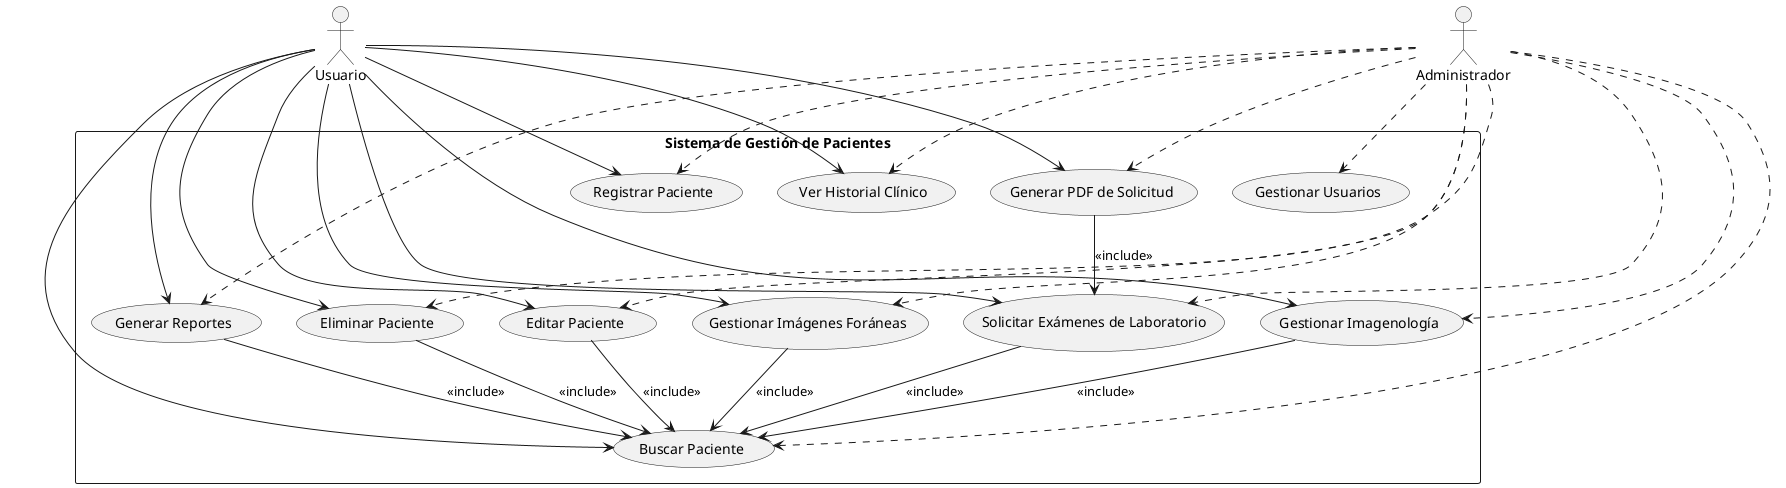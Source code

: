 @startuml
actor Usuario
actor Administrador

rectangle "Sistema de Gestión de Pacientes" {
    usecase "Registrar Paciente" as UC1
    usecase "Buscar Paciente" as UC2
    usecase "Editar Paciente" as UC3
    usecase "Eliminar Paciente" as UC4
    usecase "Solicitar Exámenes de Laboratorio" as UC5
    usecase "Generar PDF de Solicitud" as UC6
    usecase "Ver Historial Clínico" as UC7
    usecase "Gestionar Usuarios" as UC8
    usecase "Gestionar Imagenología" as UC9
    usecase "Gestionar Imágenes Foráneas" as UC10
    usecase "Generar Reportes" as UC11
}

Usuario --> UC1
Usuario --> UC2
Usuario --> UC3
Usuario --> UC4
Usuario --> UC5
Usuario --> UC6
Usuario --> UC7
Usuario --> UC9
Usuario --> UC10
Usuario --> UC11

Administrador ..> UC1
Administrador ..> UC2
Administrador ..> UC3
Administrador ..> UC4
Administrador ..> UC5
Administrador ..> UC6
Administrador ..> UC7
Administrador ..> UC8
Administrador ..> UC9
Administrador ..> UC10
Administrador ..> UC11

UC5 --> UC2 : <<include>>
UC6 --> UC5 : <<include>>
UC3 --> UC2 : <<include>>
UC4 --> UC2 : <<include>>
UC9 --> UC2 : <<include>>
UC10 --> UC2 : <<include>>
UC11 --> UC2 : <<include>>
@enduml

